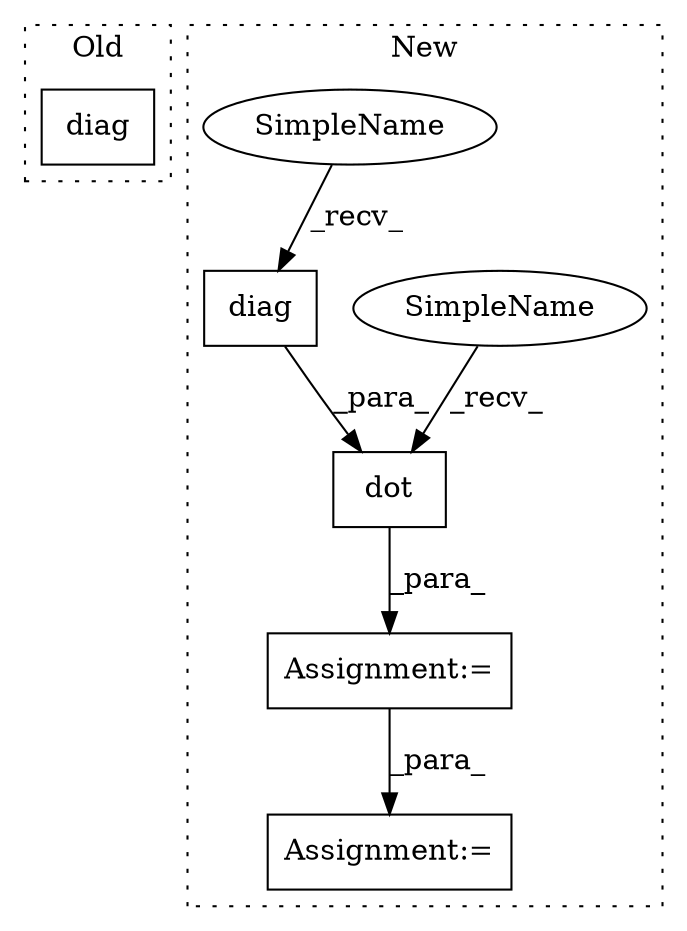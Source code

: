 digraph G {
subgraph cluster0 {
1 [label="diag" a="32" s="4415,4431" l="5,1" shape="box"];
label = "Old";
style="dotted";
}
subgraph cluster1 {
2 [label="dot" a="32" s="4216,4227" l="4,1" shape="box"];
3 [label="Assignment:=" a="7" s="4238" l="1" shape="box"];
4 [label="Assignment:=" a="7" s="4198" l="1" shape="box"];
5 [label="diag" a="32" s="4105,4133" l="5,1" shape="box"];
6 [label="SimpleName" a="42" s="4210" l="5" shape="ellipse"];
7 [label="SimpleName" a="42" s="4099" l="5" shape="ellipse"];
label = "New";
style="dotted";
}
2 -> 4 [label="_para_"];
4 -> 3 [label="_para_"];
5 -> 2 [label="_para_"];
6 -> 2 [label="_recv_"];
7 -> 5 [label="_recv_"];
}